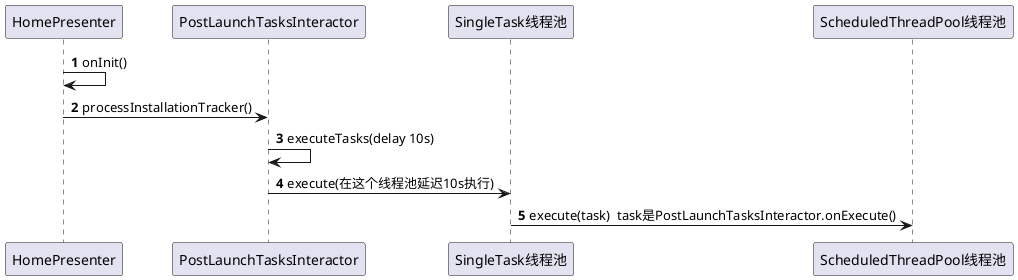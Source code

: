 @startuml
'https://plantuml.com/sequence-diagram

autonumber

HomePresenter -> HomePresenter: onInit()
HomePresenter -> PostLaunchTasksInteractor: processInstallationTracker()
PostLaunchTasksInteractor -> PostLaunchTasksInteractor:executeTasks(delay 10s)
PostLaunchTasksInteractor -> SingleTask线程池: execute(在这个线程池延迟10s执行)
SingleTask线程池 -> ScheduledThreadPool线程池:execute(task)  task是PostLaunchTasksInteractor.onExecute()


@enduml